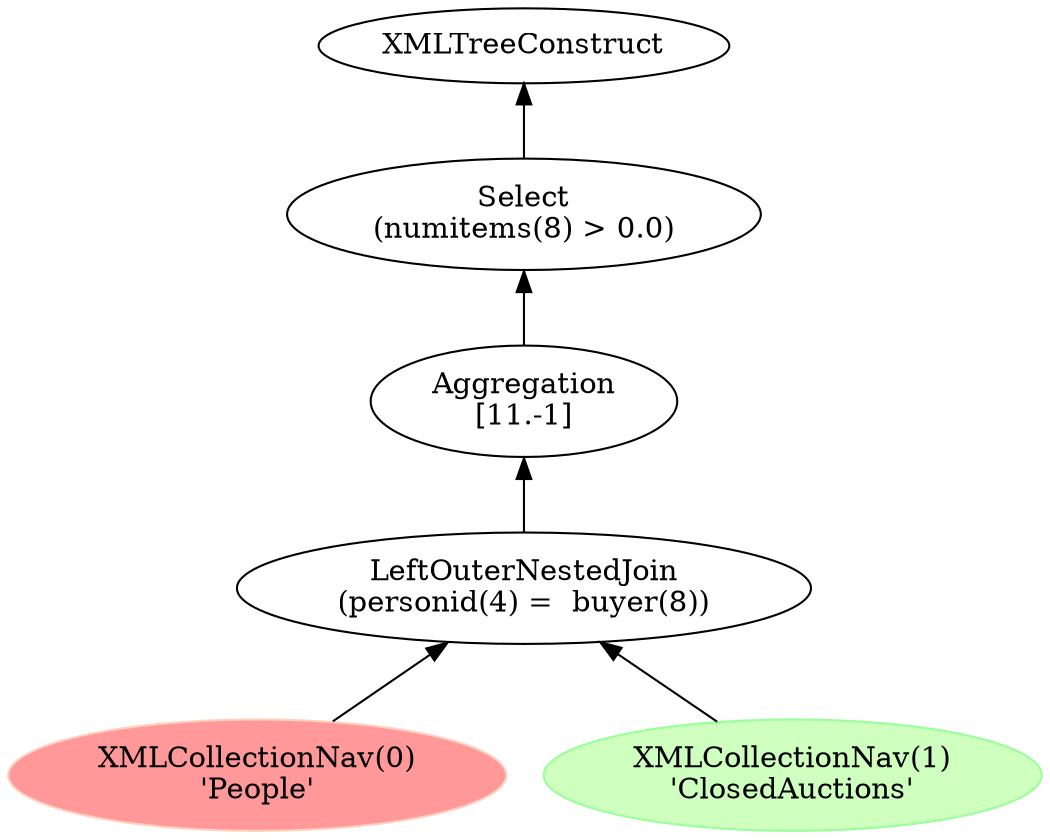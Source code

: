 digraph  g{
 edge [dir="back"]
100 [label="XMLTreeConstruct"] ; 
101 [label="Select\n(numitems(8) > 0.0)"] ; 
100 -> 101 ; 
102 [label="Aggregation\n[11.-1]"] ; 
101 -> 102 ; 
103 [label="LeftOuterNestedJoin\n(personid(4) =  buyer(8))"] ; 
102 -> 103 ; 
104 [color="#ffcfbf" style="filled" fillcolor="#ff9999" label="XMLCollectionNav(0)
'People'"] ; 
103 -> 104
105 [color="#99ff99" style="filled" fillcolor="#cfffbf" label="XMLCollectionNav(1)
'ClosedAuctions'"] ; 
103 -> 105
}
